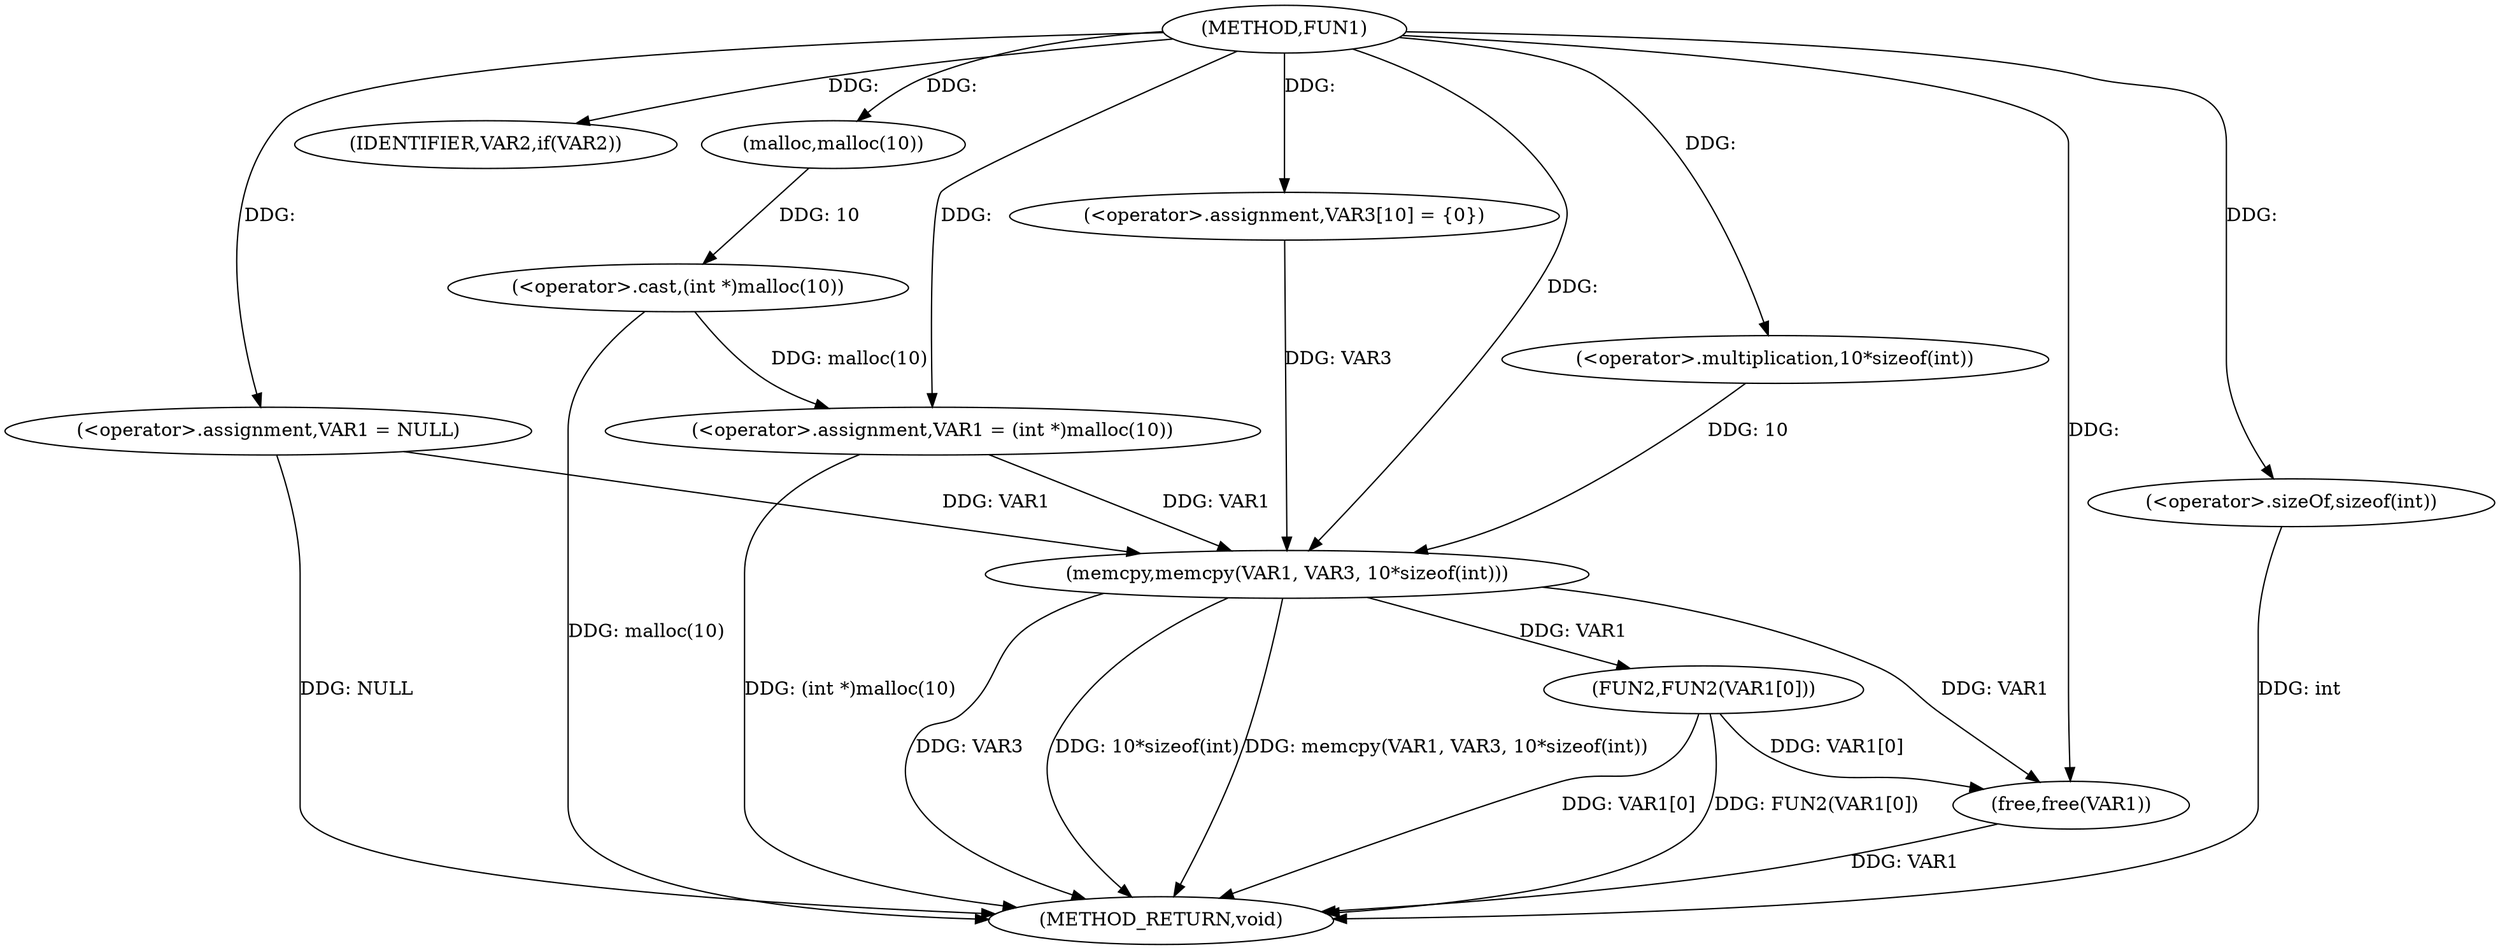 digraph FUN1 {  
"1000100" [label = "(METHOD,FUN1)" ]
"1000132" [label = "(METHOD_RETURN,void)" ]
"1000103" [label = "(<operator>.assignment,VAR1 = NULL)" ]
"1000107" [label = "(IDENTIFIER,VAR2,if(VAR2))" ]
"1000109" [label = "(<operator>.assignment,VAR1 = (int *)malloc(10))" ]
"1000111" [label = "(<operator>.cast,(int *)malloc(10))" ]
"1000113" [label = "(malloc,malloc(10))" ]
"1000117" [label = "(<operator>.assignment,VAR3[10] = {0})" ]
"1000119" [label = "(memcpy,memcpy(VAR1, VAR3, 10*sizeof(int)))" ]
"1000122" [label = "(<operator>.multiplication,10*sizeof(int))" ]
"1000124" [label = "(<operator>.sizeOf,sizeof(int))" ]
"1000126" [label = "(FUN2,FUN2(VAR1[0]))" ]
"1000130" [label = "(free,free(VAR1))" ]
  "1000124" -> "1000132"  [ label = "DDG: int"] 
  "1000103" -> "1000132"  [ label = "DDG: NULL"] 
  "1000119" -> "1000132"  [ label = "DDG: VAR3"] 
  "1000126" -> "1000132"  [ label = "DDG: VAR1[0]"] 
  "1000111" -> "1000132"  [ label = "DDG: malloc(10)"] 
  "1000119" -> "1000132"  [ label = "DDG: 10*sizeof(int)"] 
  "1000119" -> "1000132"  [ label = "DDG: memcpy(VAR1, VAR3, 10*sizeof(int))"] 
  "1000109" -> "1000132"  [ label = "DDG: (int *)malloc(10)"] 
  "1000126" -> "1000132"  [ label = "DDG: FUN2(VAR1[0])"] 
  "1000130" -> "1000132"  [ label = "DDG: VAR1"] 
  "1000100" -> "1000103"  [ label = "DDG: "] 
  "1000100" -> "1000107"  [ label = "DDG: "] 
  "1000111" -> "1000109"  [ label = "DDG: malloc(10)"] 
  "1000100" -> "1000109"  [ label = "DDG: "] 
  "1000113" -> "1000111"  [ label = "DDG: 10"] 
  "1000100" -> "1000113"  [ label = "DDG: "] 
  "1000100" -> "1000117"  [ label = "DDG: "] 
  "1000103" -> "1000119"  [ label = "DDG: VAR1"] 
  "1000109" -> "1000119"  [ label = "DDG: VAR1"] 
  "1000100" -> "1000119"  [ label = "DDG: "] 
  "1000117" -> "1000119"  [ label = "DDG: VAR3"] 
  "1000122" -> "1000119"  [ label = "DDG: 10"] 
  "1000100" -> "1000122"  [ label = "DDG: "] 
  "1000100" -> "1000124"  [ label = "DDG: "] 
  "1000119" -> "1000126"  [ label = "DDG: VAR1"] 
  "1000126" -> "1000130"  [ label = "DDG: VAR1[0]"] 
  "1000119" -> "1000130"  [ label = "DDG: VAR1"] 
  "1000100" -> "1000130"  [ label = "DDG: "] 
}
